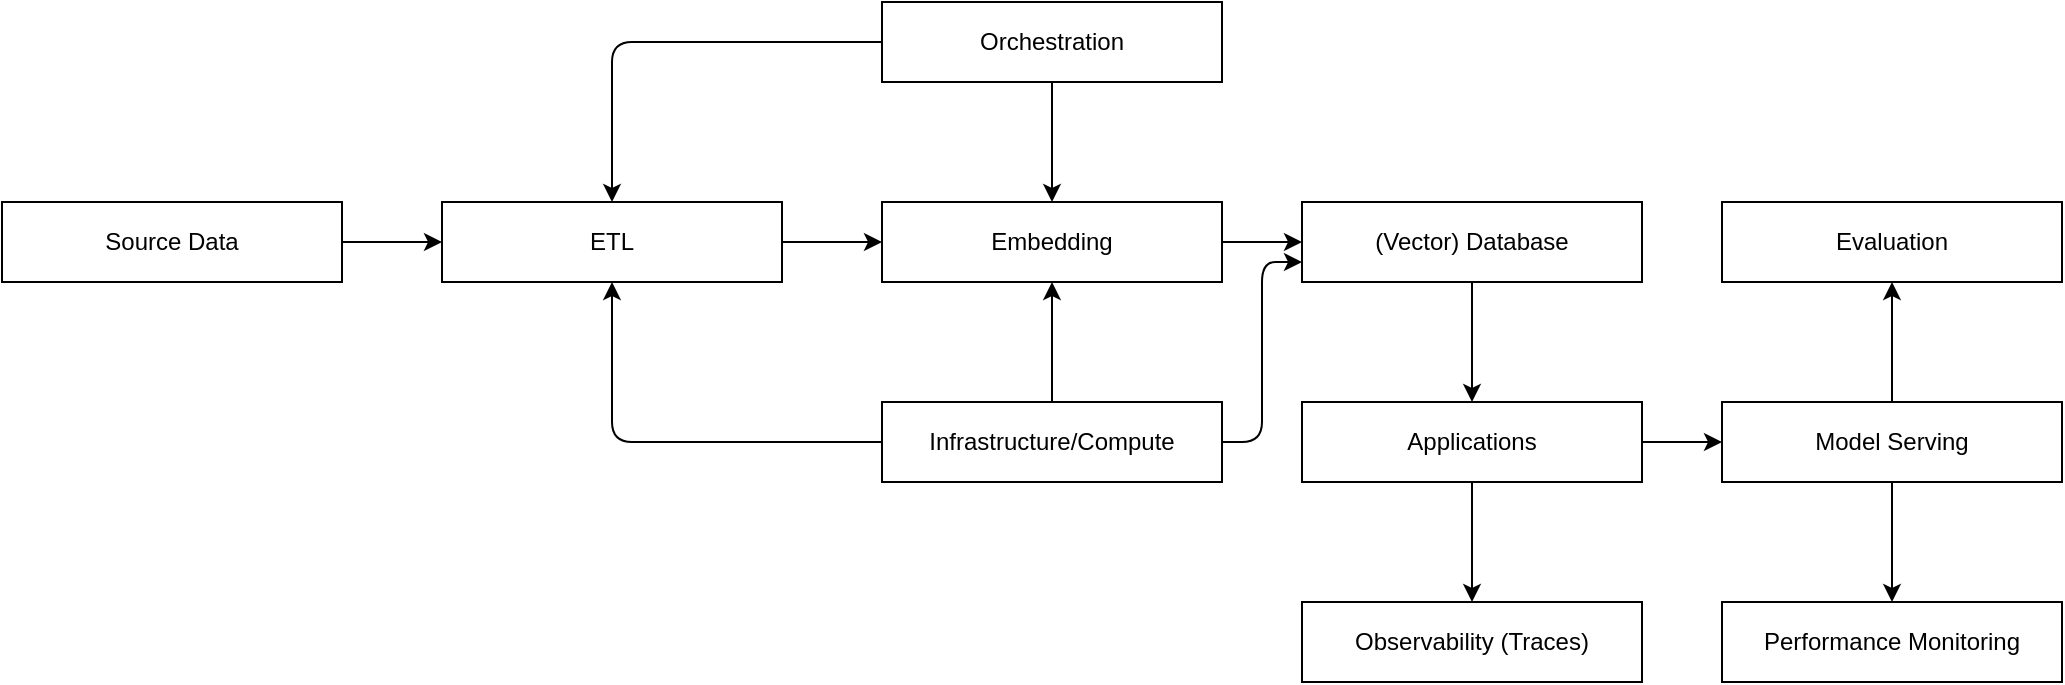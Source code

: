 <mxfile>
    <diagram id="hXGAbw7yLfS8ZHNA5Gso" name="Page-1">
        <mxGraphModel dx="2918" dy="945" grid="1" gridSize="10" guides="1" tooltips="1" connect="1" arrows="1" fold="1" page="1" pageScale="1" pageWidth="827" pageHeight="1169" math="0" shadow="0">
            <root>
                <mxCell id="0"/>
                <mxCell id="1" parent="0"/>
                <mxCell id="2" value="" style="edgeStyle=orthogonalEdgeStyle;html=1;" edge="1" parent="1" source="4" target="9">
                    <mxGeometry relative="1" as="geometry"/>
                </mxCell>
                <mxCell id="3" value="" style="edgeStyle=orthogonalEdgeStyle;html=1;" edge="1" parent="1" source="4" target="22">
                    <mxGeometry relative="1" as="geometry"/>
                </mxCell>
                <mxCell id="4" value="Applications" style="rounded=0;whiteSpace=wrap;html=1;" vertex="1" parent="1">
                    <mxGeometry x="-120" y="460" width="170" height="40" as="geometry"/>
                </mxCell>
                <mxCell id="5" value="" style="edgeStyle=orthogonalEdgeStyle;html=1;" edge="1" parent="1" source="6" target="4">
                    <mxGeometry relative="1" as="geometry"/>
                </mxCell>
                <mxCell id="6" value="(Vector) Database" style="rounded=0;whiteSpace=wrap;html=1;" vertex="1" parent="1">
                    <mxGeometry x="-120" y="360" width="170" height="40" as="geometry"/>
                </mxCell>
                <mxCell id="7" style="edgeStyle=orthogonalEdgeStyle;html=1;exitX=0.5;exitY=0;exitDx=0;exitDy=0;" edge="1" parent="1" source="9" target="14">
                    <mxGeometry relative="1" as="geometry"/>
                </mxCell>
                <mxCell id="8" value="" style="edgeStyle=orthogonalEdgeStyle;html=1;" edge="1" parent="1" source="9" target="13">
                    <mxGeometry relative="1" as="geometry"/>
                </mxCell>
                <mxCell id="9" value="Model Serving" style="rounded=0;whiteSpace=wrap;html=1;" vertex="1" parent="1">
                    <mxGeometry x="90" y="460" width="170" height="40" as="geometry"/>
                </mxCell>
                <mxCell id="10" style="edgeStyle=orthogonalEdgeStyle;html=1;exitX=0.5;exitY=0;exitDx=0;exitDy=0;entryX=0.5;entryY=1;entryDx=0;entryDy=0;" edge="1" parent="1" source="12" target="18">
                    <mxGeometry relative="1" as="geometry"/>
                </mxCell>
                <mxCell id="11" style="edgeStyle=orthogonalEdgeStyle;html=1;exitX=1;exitY=0.5;exitDx=0;exitDy=0;entryX=0;entryY=0.75;entryDx=0;entryDy=0;" edge="1" parent="1" source="12" target="6">
                    <mxGeometry relative="1" as="geometry"/>
                </mxCell>
                <mxCell id="12" value="Infrastructure/Compute" style="rounded=0;whiteSpace=wrap;html=1;" vertex="1" parent="1">
                    <mxGeometry x="-330" y="460" width="170" height="40" as="geometry"/>
                </mxCell>
                <mxCell id="13" value="Performance Monitoring" style="rounded=0;whiteSpace=wrap;html=1;" vertex="1" parent="1">
                    <mxGeometry x="90" y="560" width="170" height="40" as="geometry"/>
                </mxCell>
                <mxCell id="14" value="Evaluation" style="rounded=0;whiteSpace=wrap;html=1;" vertex="1" parent="1">
                    <mxGeometry x="90" y="360" width="170" height="40" as="geometry"/>
                </mxCell>
                <mxCell id="15" value="" style="edgeStyle=none;html=1;" edge="1" parent="1" source="16" target="18">
                    <mxGeometry relative="1" as="geometry"/>
                </mxCell>
                <mxCell id="16" value="ETL" style="rounded=0;whiteSpace=wrap;html=1;" vertex="1" parent="1">
                    <mxGeometry x="-550" y="360" width="170" height="40" as="geometry"/>
                </mxCell>
                <mxCell id="17" value="" style="edgeStyle=none;html=1;" edge="1" parent="1" source="18" target="6">
                    <mxGeometry relative="1" as="geometry"/>
                </mxCell>
                <mxCell id="18" value="Embedding" style="rounded=0;whiteSpace=wrap;html=1;" vertex="1" parent="1">
                    <mxGeometry x="-330" y="360" width="170" height="40" as="geometry"/>
                </mxCell>
                <mxCell id="19" value="" style="edgeStyle=none;html=1;" edge="1" parent="1" source="20" target="16">
                    <mxGeometry relative="1" as="geometry"/>
                </mxCell>
                <mxCell id="20" value="Source Data" style="rounded=0;whiteSpace=wrap;html=1;" vertex="1" parent="1">
                    <mxGeometry x="-770" y="360" width="170" height="40" as="geometry"/>
                </mxCell>
                <mxCell id="21" style="edgeStyle=orthogonalEdgeStyle;html=1;exitX=0;exitY=0.5;exitDx=0;exitDy=0;entryX=0.5;entryY=1;entryDx=0;entryDy=0;" edge="1" parent="1" source="12" target="16">
                    <mxGeometry relative="1" as="geometry">
                        <mxPoint x="-235" y="530" as="sourcePoint"/>
                        <mxPoint x="-235" y="410" as="targetPoint"/>
                    </mxGeometry>
                </mxCell>
                <mxCell id="22" value="Observability (Traces)" style="rounded=0;whiteSpace=wrap;html=1;" vertex="1" parent="1">
                    <mxGeometry x="-120" y="560" width="170" height="40" as="geometry"/>
                </mxCell>
                <mxCell id="23" style="edgeStyle=orthogonalEdgeStyle;html=1;exitX=0.5;exitY=1;exitDx=0;exitDy=0;entryX=0.5;entryY=0;entryDx=0;entryDy=0;" edge="1" parent="1" source="25" target="18">
                    <mxGeometry relative="1" as="geometry"/>
                </mxCell>
                <mxCell id="24" style="edgeStyle=orthogonalEdgeStyle;html=1;exitX=0;exitY=0.5;exitDx=0;exitDy=0;entryX=0.5;entryY=0;entryDx=0;entryDy=0;" edge="1" parent="1" source="25" target="16">
                    <mxGeometry relative="1" as="geometry"/>
                </mxCell>
                <mxCell id="25" value="Orchestration" style="rounded=0;whiteSpace=wrap;html=1;" vertex="1" parent="1">
                    <mxGeometry x="-330" y="260" width="170" height="40" as="geometry"/>
                </mxCell>
            </root>
        </mxGraphModel>
    </diagram>
</mxfile>

